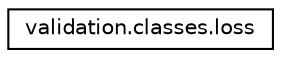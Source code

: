digraph "Graphical Class Hierarchy"
{
 // INTERACTIVE_SVG=YES
 // LATEX_PDF_SIZE
  edge [fontname="Helvetica",fontsize="10",labelfontname="Helvetica",labelfontsize="10"];
  node [fontname="Helvetica",fontsize="10",shape=record];
  rankdir="LR";
  Node0 [label="validation.classes.loss",height=0.2,width=0.4,color="black", fillcolor="white", style="filled",URL="$classvalidation_1_1classes_1_1loss.html",tooltip=" "];
}
